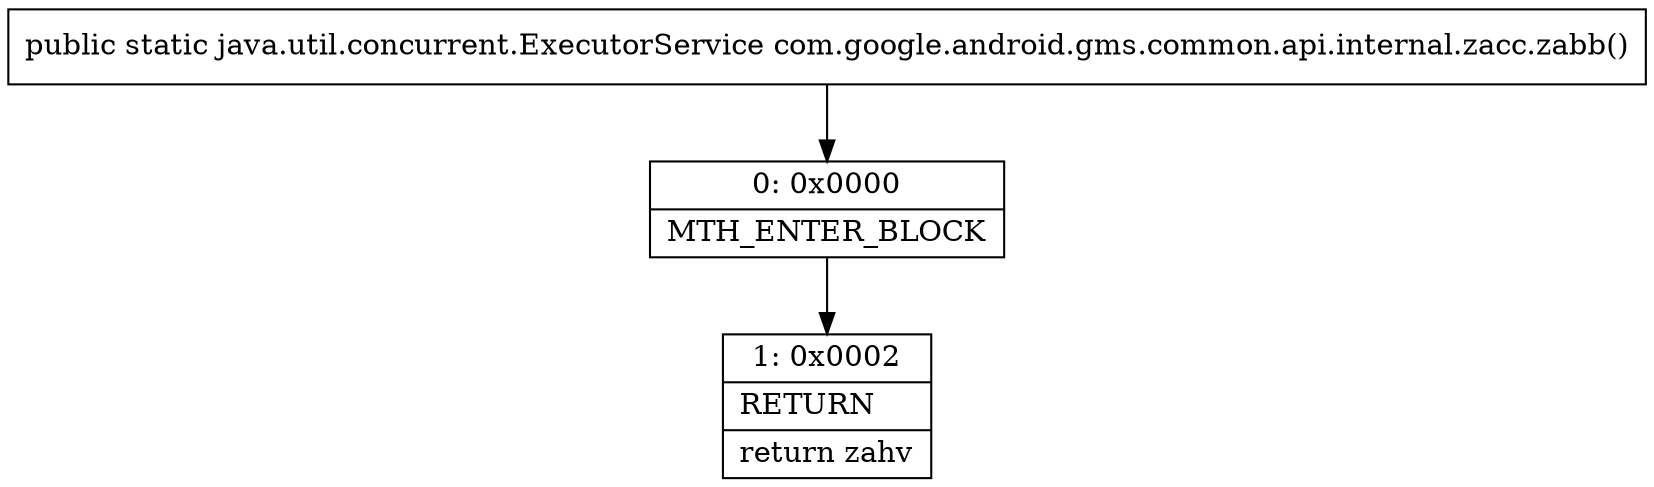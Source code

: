 digraph "CFG forcom.google.android.gms.common.api.internal.zacc.zabb()Ljava\/util\/concurrent\/ExecutorService;" {
Node_0 [shape=record,label="{0\:\ 0x0000|MTH_ENTER_BLOCK\l}"];
Node_1 [shape=record,label="{1\:\ 0x0002|RETURN\l|return zahv\l}"];
MethodNode[shape=record,label="{public static java.util.concurrent.ExecutorService com.google.android.gms.common.api.internal.zacc.zabb() }"];
MethodNode -> Node_0;
Node_0 -> Node_1;
}

